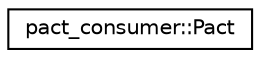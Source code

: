 digraph "Graphical Class Hierarchy"
{
 // LATEX_PDF_SIZE
  edge [fontname="Helvetica",fontsize="10",labelfontname="Helvetica",labelfontsize="10"];
  node [fontname="Helvetica",fontsize="10",shape=record];
  rankdir="LR";
  Node0 [label="pact_consumer::Pact",height=0.2,width=0.4,color="black", fillcolor="white", style="filled",URL="$classpact__consumer_1_1Pact.html",tooltip=" "];
}
